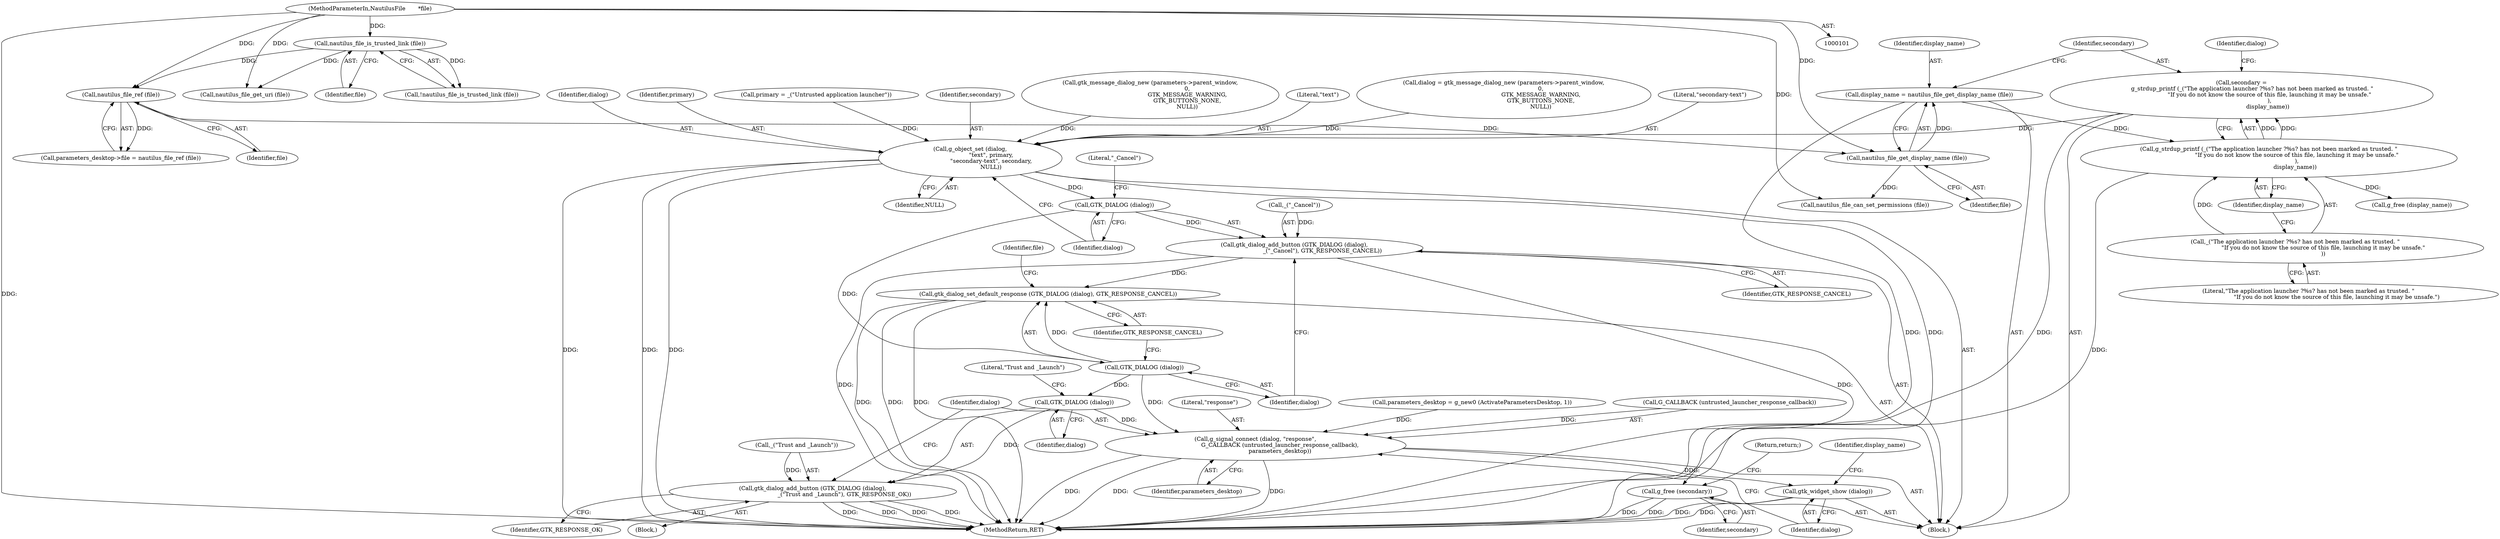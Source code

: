 digraph "0_nautilus_1630f53481f445ada0a455e9979236d31a8d3bb0_5@API" {
"1000166" [label="(Call,secondary =\n            g_strdup_printf (_(\"The application launcher ?%s? has not been marked as trusted. \"\n                               \"If you do not know the source of this file, launching it may be unsafe.\"\n                               ),\n                             display_name))"];
"1000168" [label="(Call,g_strdup_printf (_(\"The application launcher ?%s? has not been marked as trusted. \"\n                               \"If you do not know the source of this file, launching it may be unsafe.\"\n                               ),\n                             display_name))"];
"1000169" [label="(Call,_(\"The application launcher ?%s? has not been marked as trusted. \"\n                               \"If you do not know the source of this file, launching it may be unsafe.\"\n                               ))"];
"1000162" [label="(Call,display_name = nautilus_file_get_display_name (file))"];
"1000164" [label="(Call,nautilus_file_get_display_name (file))"];
"1000156" [label="(Call,nautilus_file_ref (file))"];
"1000121" [label="(Call,nautilus_file_is_trusted_link (file))"];
"1000103" [label="(MethodParameterIn,NautilusFile       *file)"];
"1000182" [label="(Call,g_object_set (dialog,\n                       \"text\", primary,\n                       \"secondary-text\", secondary,\n                       NULL))"];
"1000190" [label="(Call,GTK_DIALOG (dialog))"];
"1000189" [label="(Call,gtk_dialog_add_button (GTK_DIALOG (dialog),\n                               _(\"_Cancel\"), GTK_RESPONSE_CANCEL))"];
"1000195" [label="(Call,gtk_dialog_set_default_response (GTK_DIALOG (dialog), GTK_RESPONSE_CANCEL))"];
"1000196" [label="(Call,GTK_DIALOG (dialog))"];
"1000204" [label="(Call,GTK_DIALOG (dialog))"];
"1000203" [label="(Call,gtk_dialog_add_button (GTK_DIALOG (dialog),\n                                   _(\"Trust and _Launch\"), GTK_RESPONSE_OK))"];
"1000209" [label="(Call,g_signal_connect (dialog, \"response\",\n                           G_CALLBACK (untrusted_launcher_response_callback),\n                           parameters_desktop))"];
"1000215" [label="(Call,gtk_widget_show (dialog))"];
"1000219" [label="(Call,g_free (secondary))"];
"1000185" [label="(Identifier,primary)"];
"1000166" [label="(Call,secondary =\n            g_strdup_printf (_(\"The application launcher ?%s? has not been marked as trusted. \"\n                               \"If you do not know the source of this file, launching it may be unsafe.\"\n                               ),\n                             display_name))"];
"1000217" [label="(Call,g_free (display_name))"];
"1000157" [label="(Identifier,file)"];
"1000224" [label="(Call,nautilus_file_get_uri (file))"];
"1000219" [label="(Call,g_free (secondary))"];
"1000198" [label="(Identifier,GTK_RESPONSE_CANCEL)"];
"1000103" [label="(MethodParameterIn,NautilusFile       *file)"];
"1000197" [label="(Identifier,dialog)"];
"1000163" [label="(Identifier,display_name)"];
"1000156" [label="(Call,nautilus_file_ref (file))"];
"1000191" [label="(Identifier,dialog)"];
"1000158" [label="(Call,primary = _(\"Untrusted application launcher\"))"];
"1000187" [label="(Identifier,secondary)"];
"1000215" [label="(Call,gtk_widget_show (dialog))"];
"1000201" [label="(Identifier,file)"];
"1000162" [label="(Call,display_name = nautilus_file_get_display_name (file))"];
"1000122" [label="(Identifier,file)"];
"1000194" [label="(Identifier,GTK_RESPONSE_CANCEL)"];
"1000169" [label="(Call,_(\"The application launcher ?%s? has not been marked as trusted. \"\n                               \"If you do not know the source of this file, launching it may be unsafe.\"\n                               ))"];
"1000204" [label="(Call,GTK_DIALOG (dialog))"];
"1000189" [label="(Call,gtk_dialog_add_button (GTK_DIALOG (dialog),\n                               _(\"_Cancel\"), GTK_RESPONSE_CANCEL))"];
"1000214" [label="(Identifier,parameters_desktop)"];
"1000203" [label="(Call,gtk_dialog_add_button (GTK_DIALOG (dialog),\n                                   _(\"Trust and _Launch\"), GTK_RESPONSE_OK))"];
"1000211" [label="(Literal,\"response\")"];
"1000209" [label="(Call,g_signal_connect (dialog, \"response\",\n                           G_CALLBACK (untrusted_launcher_response_callback),\n                           parameters_desktop))"];
"1000192" [label="(Call,_(\"_Cancel\"))"];
"1000216" [label="(Identifier,dialog)"];
"1000170" [label="(Literal,\"The application launcher ?%s? has not been marked as trusted. \"\n                               \"If you do not know the source of this file, launching it may be unsafe.\")"];
"1000165" [label="(Identifier,file)"];
"1000168" [label="(Call,g_strdup_printf (_(\"The application launcher ?%s? has not been marked as trusted. \"\n                               \"If you do not know the source of this file, launching it may be unsafe.\"\n                               ),\n                             display_name))"];
"1000188" [label="(Identifier,NULL)"];
"1000200" [label="(Call,nautilus_file_can_set_permissions (file))"];
"1000167" [label="(Identifier,secondary)"];
"1000205" [label="(Identifier,dialog)"];
"1000196" [label="(Call,GTK_DIALOG (dialog))"];
"1000206" [label="(Call,_(\"Trust and _Launch\"))"];
"1000174" [label="(Call,gtk_message_dialog_new (parameters->parent_window,\n                                         0,\n                                         GTK_MESSAGE_WARNING,\n                                         GTK_BUTTONS_NONE,\n                                         NULL))"];
"1000210" [label="(Identifier,dialog)"];
"1000121" [label="(Call,nautilus_file_is_trusted_link (file))"];
"1000164" [label="(Call,nautilus_file_get_display_name (file))"];
"1000184" [label="(Literal,\"text\")"];
"1000190" [label="(Call,GTK_DIALOG (dialog))"];
"1000182" [label="(Call,g_object_set (dialog,\n                       \"text\", primary,\n                       \"secondary-text\", secondary,\n                       NULL))"];
"1000172" [label="(Call,dialog = gtk_message_dialog_new (parameters->parent_window,\n                                         0,\n                                         GTK_MESSAGE_WARNING,\n                                         GTK_BUTTONS_NONE,\n                                         NULL))"];
"1000195" [label="(Call,gtk_dialog_set_default_response (GTK_DIALOG (dialog), GTK_RESPONSE_CANCEL))"];
"1000173" [label="(Identifier,dialog)"];
"1000186" [label="(Literal,\"secondary-text\")"];
"1000208" [label="(Identifier,GTK_RESPONSE_OK)"];
"1000238" [label="(MethodReturn,RET)"];
"1000220" [label="(Identifier,secondary)"];
"1000218" [label="(Identifier,display_name)"];
"1000183" [label="(Identifier,dialog)"];
"1000193" [label="(Literal,\"_Cancel\")"];
"1000212" [label="(Call,G_CALLBACK (untrusted_launcher_response_callback))"];
"1000152" [label="(Call,parameters_desktop->file = nautilus_file_ref (file))"];
"1000221" [label="(Return,return;)"];
"1000120" [label="(Call,!nautilus_file_is_trusted_link (file))"];
"1000207" [label="(Literal,\"Trust and _Launch\")"];
"1000171" [label="(Identifier,display_name)"];
"1000123" [label="(Block,)"];
"1000124" [label="(Call,parameters_desktop = g_new0 (ActivateParametersDesktop, 1))"];
"1000202" [label="(Block,)"];
"1000166" -> "1000123"  [label="AST: "];
"1000166" -> "1000168"  [label="CFG: "];
"1000167" -> "1000166"  [label="AST: "];
"1000168" -> "1000166"  [label="AST: "];
"1000173" -> "1000166"  [label="CFG: "];
"1000166" -> "1000238"  [label="DDG: "];
"1000168" -> "1000166"  [label="DDG: "];
"1000168" -> "1000166"  [label="DDG: "];
"1000166" -> "1000182"  [label="DDG: "];
"1000168" -> "1000171"  [label="CFG: "];
"1000169" -> "1000168"  [label="AST: "];
"1000171" -> "1000168"  [label="AST: "];
"1000168" -> "1000238"  [label="DDG: "];
"1000169" -> "1000168"  [label="DDG: "];
"1000162" -> "1000168"  [label="DDG: "];
"1000168" -> "1000217"  [label="DDG: "];
"1000169" -> "1000170"  [label="CFG: "];
"1000170" -> "1000169"  [label="AST: "];
"1000171" -> "1000169"  [label="CFG: "];
"1000162" -> "1000123"  [label="AST: "];
"1000162" -> "1000164"  [label="CFG: "];
"1000163" -> "1000162"  [label="AST: "];
"1000164" -> "1000162"  [label="AST: "];
"1000167" -> "1000162"  [label="CFG: "];
"1000162" -> "1000238"  [label="DDG: "];
"1000164" -> "1000162"  [label="DDG: "];
"1000164" -> "1000165"  [label="CFG: "];
"1000165" -> "1000164"  [label="AST: "];
"1000156" -> "1000164"  [label="DDG: "];
"1000103" -> "1000164"  [label="DDG: "];
"1000164" -> "1000200"  [label="DDG: "];
"1000156" -> "1000152"  [label="AST: "];
"1000156" -> "1000157"  [label="CFG: "];
"1000157" -> "1000156"  [label="AST: "];
"1000152" -> "1000156"  [label="CFG: "];
"1000156" -> "1000152"  [label="DDG: "];
"1000121" -> "1000156"  [label="DDG: "];
"1000103" -> "1000156"  [label="DDG: "];
"1000121" -> "1000120"  [label="AST: "];
"1000121" -> "1000122"  [label="CFG: "];
"1000122" -> "1000121"  [label="AST: "];
"1000120" -> "1000121"  [label="CFG: "];
"1000121" -> "1000120"  [label="DDG: "];
"1000103" -> "1000121"  [label="DDG: "];
"1000121" -> "1000224"  [label="DDG: "];
"1000103" -> "1000101"  [label="AST: "];
"1000103" -> "1000238"  [label="DDG: "];
"1000103" -> "1000200"  [label="DDG: "];
"1000103" -> "1000224"  [label="DDG: "];
"1000182" -> "1000123"  [label="AST: "];
"1000182" -> "1000188"  [label="CFG: "];
"1000183" -> "1000182"  [label="AST: "];
"1000184" -> "1000182"  [label="AST: "];
"1000185" -> "1000182"  [label="AST: "];
"1000186" -> "1000182"  [label="AST: "];
"1000187" -> "1000182"  [label="AST: "];
"1000188" -> "1000182"  [label="AST: "];
"1000191" -> "1000182"  [label="CFG: "];
"1000182" -> "1000238"  [label="DDG: "];
"1000182" -> "1000238"  [label="DDG: "];
"1000182" -> "1000238"  [label="DDG: "];
"1000172" -> "1000182"  [label="DDG: "];
"1000158" -> "1000182"  [label="DDG: "];
"1000174" -> "1000182"  [label="DDG: "];
"1000182" -> "1000190"  [label="DDG: "];
"1000182" -> "1000219"  [label="DDG: "];
"1000190" -> "1000189"  [label="AST: "];
"1000190" -> "1000191"  [label="CFG: "];
"1000191" -> "1000190"  [label="AST: "];
"1000193" -> "1000190"  [label="CFG: "];
"1000190" -> "1000189"  [label="DDG: "];
"1000190" -> "1000196"  [label="DDG: "];
"1000189" -> "1000123"  [label="AST: "];
"1000189" -> "1000194"  [label="CFG: "];
"1000192" -> "1000189"  [label="AST: "];
"1000194" -> "1000189"  [label="AST: "];
"1000197" -> "1000189"  [label="CFG: "];
"1000189" -> "1000238"  [label="DDG: "];
"1000189" -> "1000238"  [label="DDG: "];
"1000192" -> "1000189"  [label="DDG: "];
"1000189" -> "1000195"  [label="DDG: "];
"1000195" -> "1000123"  [label="AST: "];
"1000195" -> "1000198"  [label="CFG: "];
"1000196" -> "1000195"  [label="AST: "];
"1000198" -> "1000195"  [label="AST: "];
"1000201" -> "1000195"  [label="CFG: "];
"1000195" -> "1000238"  [label="DDG: "];
"1000195" -> "1000238"  [label="DDG: "];
"1000195" -> "1000238"  [label="DDG: "];
"1000196" -> "1000195"  [label="DDG: "];
"1000196" -> "1000197"  [label="CFG: "];
"1000197" -> "1000196"  [label="AST: "];
"1000198" -> "1000196"  [label="CFG: "];
"1000196" -> "1000204"  [label="DDG: "];
"1000196" -> "1000209"  [label="DDG: "];
"1000204" -> "1000203"  [label="AST: "];
"1000204" -> "1000205"  [label="CFG: "];
"1000205" -> "1000204"  [label="AST: "];
"1000207" -> "1000204"  [label="CFG: "];
"1000204" -> "1000203"  [label="DDG: "];
"1000204" -> "1000209"  [label="DDG: "];
"1000203" -> "1000202"  [label="AST: "];
"1000203" -> "1000208"  [label="CFG: "];
"1000206" -> "1000203"  [label="AST: "];
"1000208" -> "1000203"  [label="AST: "];
"1000210" -> "1000203"  [label="CFG: "];
"1000203" -> "1000238"  [label="DDG: "];
"1000203" -> "1000238"  [label="DDG: "];
"1000203" -> "1000238"  [label="DDG: "];
"1000203" -> "1000238"  [label="DDG: "];
"1000206" -> "1000203"  [label="DDG: "];
"1000209" -> "1000123"  [label="AST: "];
"1000209" -> "1000214"  [label="CFG: "];
"1000210" -> "1000209"  [label="AST: "];
"1000211" -> "1000209"  [label="AST: "];
"1000212" -> "1000209"  [label="AST: "];
"1000214" -> "1000209"  [label="AST: "];
"1000216" -> "1000209"  [label="CFG: "];
"1000209" -> "1000238"  [label="DDG: "];
"1000209" -> "1000238"  [label="DDG: "];
"1000209" -> "1000238"  [label="DDG: "];
"1000212" -> "1000209"  [label="DDG: "];
"1000124" -> "1000209"  [label="DDG: "];
"1000209" -> "1000215"  [label="DDG: "];
"1000215" -> "1000123"  [label="AST: "];
"1000215" -> "1000216"  [label="CFG: "];
"1000216" -> "1000215"  [label="AST: "];
"1000218" -> "1000215"  [label="CFG: "];
"1000215" -> "1000238"  [label="DDG: "];
"1000215" -> "1000238"  [label="DDG: "];
"1000219" -> "1000123"  [label="AST: "];
"1000219" -> "1000220"  [label="CFG: "];
"1000220" -> "1000219"  [label="AST: "];
"1000221" -> "1000219"  [label="CFG: "];
"1000219" -> "1000238"  [label="DDG: "];
"1000219" -> "1000238"  [label="DDG: "];
}
